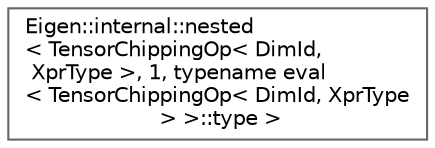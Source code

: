 digraph "类继承关系图"
{
 // LATEX_PDF_SIZE
  bgcolor="transparent";
  edge [fontname=Helvetica,fontsize=10,labelfontname=Helvetica,labelfontsize=10];
  node [fontname=Helvetica,fontsize=10,shape=box,height=0.2,width=0.4];
  rankdir="LR";
  Node0 [id="Node000000",label="Eigen::internal::nested\l\< TensorChippingOp\< DimId,\l XprType \>, 1, typename eval\l\< TensorChippingOp\< DimId, XprType\l \> \>::type \>",height=0.2,width=0.4,color="grey40", fillcolor="white", style="filled",URL="$struct_eigen_1_1internal_1_1nested_3_01_tensor_chipping_op_3_01_dim_id_00_01_xpr_type_01_4_00_013fc4e0c26ee0dd525012de858ae0206f.html",tooltip=" "];
}
